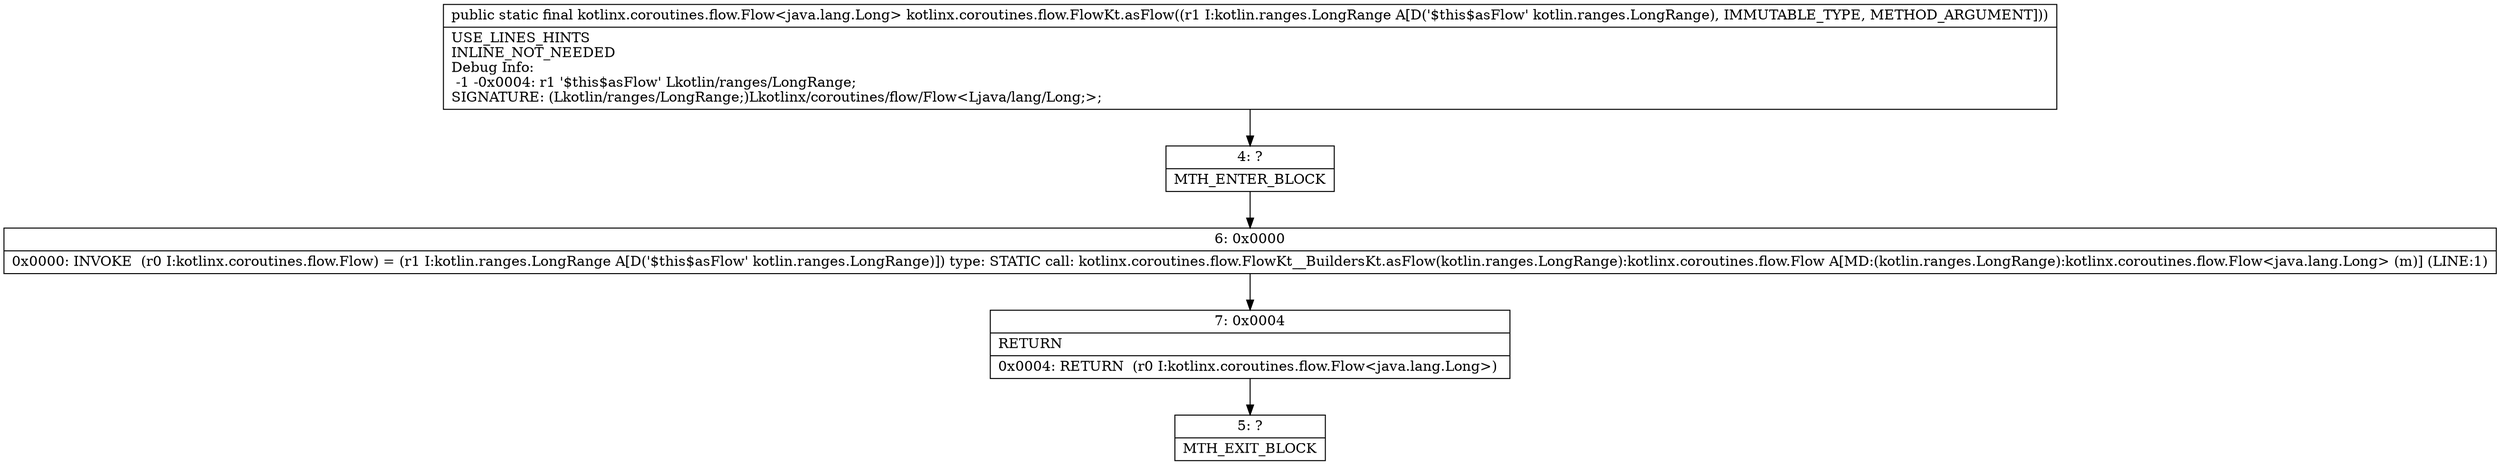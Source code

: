 digraph "CFG forkotlinx.coroutines.flow.FlowKt.asFlow(Lkotlin\/ranges\/LongRange;)Lkotlinx\/coroutines\/flow\/Flow;" {
Node_4 [shape=record,label="{4\:\ ?|MTH_ENTER_BLOCK\l}"];
Node_6 [shape=record,label="{6\:\ 0x0000|0x0000: INVOKE  (r0 I:kotlinx.coroutines.flow.Flow) = (r1 I:kotlin.ranges.LongRange A[D('$this$asFlow' kotlin.ranges.LongRange)]) type: STATIC call: kotlinx.coroutines.flow.FlowKt__BuildersKt.asFlow(kotlin.ranges.LongRange):kotlinx.coroutines.flow.Flow A[MD:(kotlin.ranges.LongRange):kotlinx.coroutines.flow.Flow\<java.lang.Long\> (m)] (LINE:1)\l}"];
Node_7 [shape=record,label="{7\:\ 0x0004|RETURN\l|0x0004: RETURN  (r0 I:kotlinx.coroutines.flow.Flow\<java.lang.Long\>) \l}"];
Node_5 [shape=record,label="{5\:\ ?|MTH_EXIT_BLOCK\l}"];
MethodNode[shape=record,label="{public static final kotlinx.coroutines.flow.Flow\<java.lang.Long\> kotlinx.coroutines.flow.FlowKt.asFlow((r1 I:kotlin.ranges.LongRange A[D('$this$asFlow' kotlin.ranges.LongRange), IMMUTABLE_TYPE, METHOD_ARGUMENT]))  | USE_LINES_HINTS\lINLINE_NOT_NEEDED\lDebug Info:\l  \-1 \-0x0004: r1 '$this$asFlow' Lkotlin\/ranges\/LongRange;\lSIGNATURE: (Lkotlin\/ranges\/LongRange;)Lkotlinx\/coroutines\/flow\/Flow\<Ljava\/lang\/Long;\>;\l}"];
MethodNode -> Node_4;Node_4 -> Node_6;
Node_6 -> Node_7;
Node_7 -> Node_5;
}

